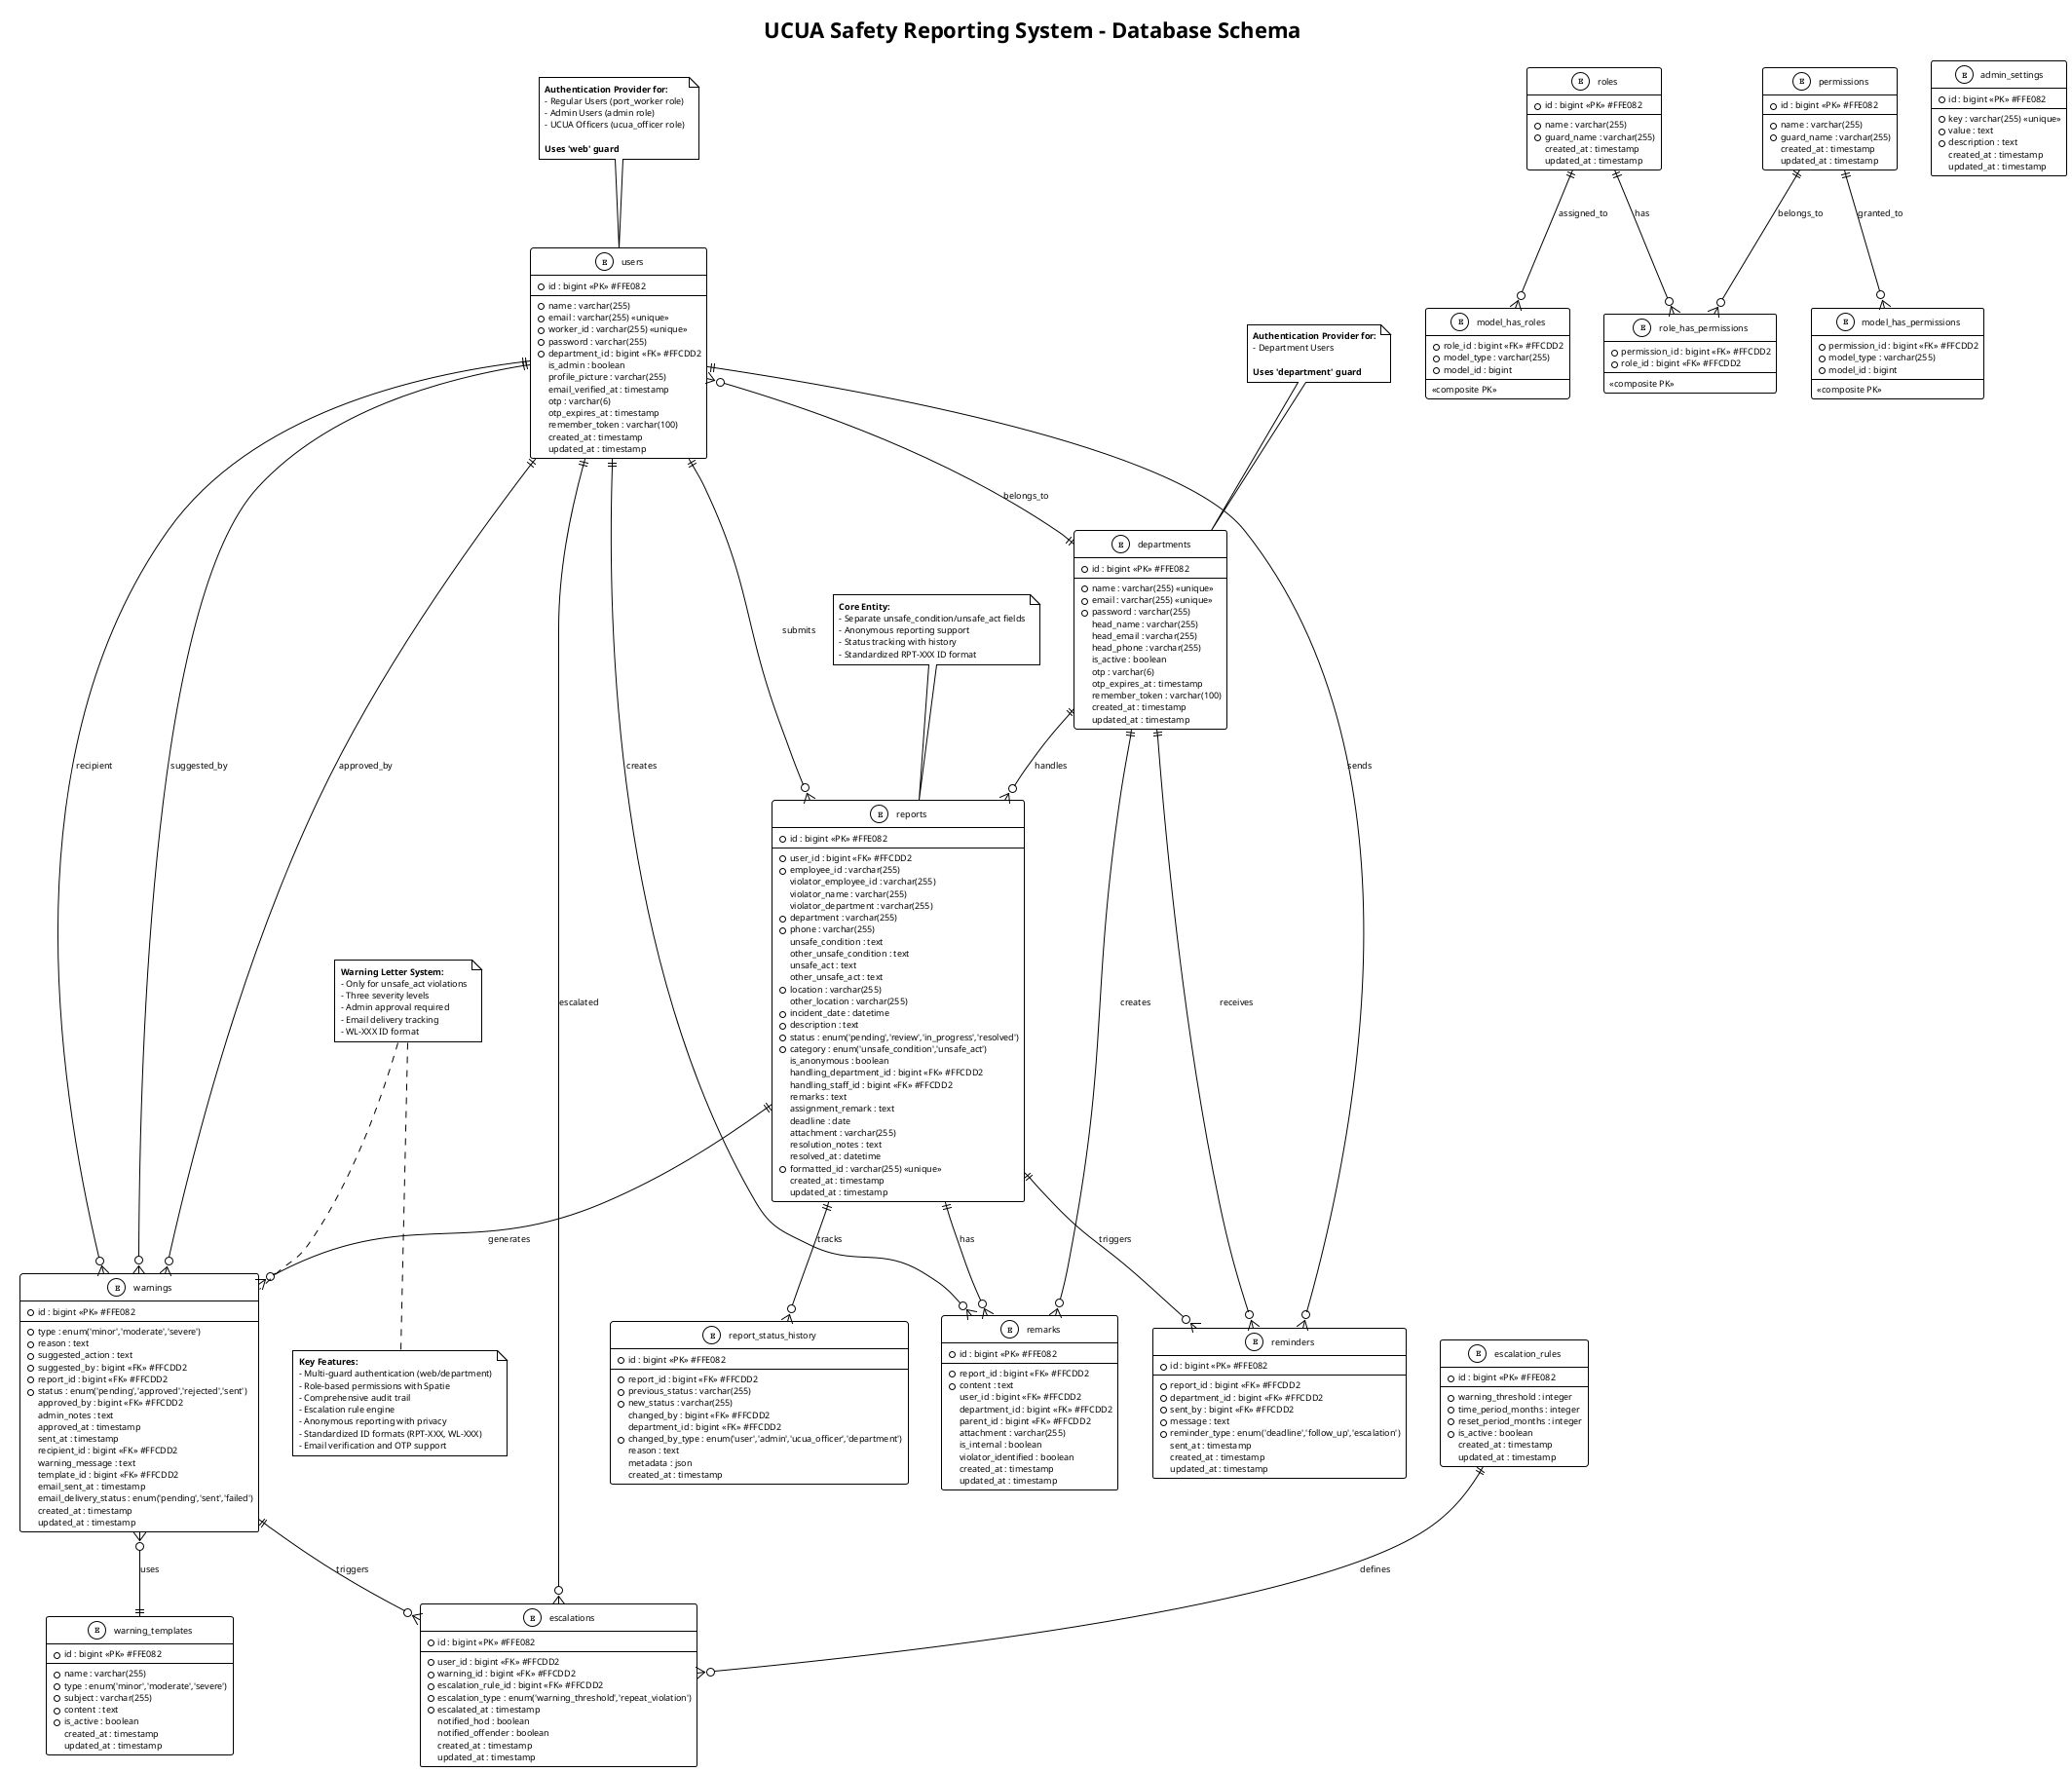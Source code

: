 @startuml Database Schema
!theme plain
skinparam backgroundColor #FFFFFF
skinparam defaultFontSize 9
skinparam defaultFontName Arial

title UCUA Safety Reporting System - Database Schema

!define PRIMARY_KEY #FFE082
!define FOREIGN_KEY #FFCDD2
!define REGULAR_FIELD #F5F5F5

entity "users" {
  * id : bigint <<PK>> PRIMARY_KEY
  --
  * name : varchar(255)
  * email : varchar(255) <<unique>>
  * worker_id : varchar(255) <<unique>>
  * password : varchar(255)
  * department_id : bigint <<FK>> FOREIGN_KEY
  is_admin : boolean
  profile_picture : varchar(255)
  email_verified_at : timestamp
  otp : varchar(6)
  otp_expires_at : timestamp
  remember_token : varchar(100)
  created_at : timestamp
  updated_at : timestamp
}

entity "departments" {
  * id : bigint <<PK>> PRIMARY_KEY
  --
  * name : varchar(255) <<unique>>
  * email : varchar(255) <<unique>>
  * password : varchar(255)
  head_name : varchar(255)
  head_email : varchar(255)
  head_phone : varchar(255)
  is_active : boolean
  otp : varchar(6)
  otp_expires_at : timestamp
  remember_token : varchar(100)
  created_at : timestamp
  updated_at : timestamp
}

entity "reports" {
  * id : bigint <<PK>> PRIMARY_KEY
  --
  * user_id : bigint <<FK>> FOREIGN_KEY
  * employee_id : varchar(255)
  violator_employee_id : varchar(255)
  violator_name : varchar(255)
  violator_department : varchar(255)
  * department : varchar(255)
  * phone : varchar(255)
  unsafe_condition : text
  other_unsafe_condition : text
  unsafe_act : text
  other_unsafe_act : text
  * location : varchar(255)
  other_location : varchar(255)
  * incident_date : datetime
  * description : text
  * status : enum('pending','review','in_progress','resolved')
  * category : enum('unsafe_condition','unsafe_act')
  is_anonymous : boolean
  handling_department_id : bigint <<FK>> FOREIGN_KEY
  handling_staff_id : bigint <<FK>> FOREIGN_KEY
  remarks : text
  assignment_remark : text
  deadline : date
  attachment : varchar(255)
  resolution_notes : text
  resolved_at : datetime
  * formatted_id : varchar(255) <<unique>>
  created_at : timestamp
  updated_at : timestamp
}

entity "warnings" {
  * id : bigint <<PK>> PRIMARY_KEY
  --
  * type : enum('minor','moderate','severe')
  * reason : text
  * suggested_action : text
  * suggested_by : bigint <<FK>> FOREIGN_KEY
  * report_id : bigint <<FK>> FOREIGN_KEY
  * status : enum('pending','approved','rejected','sent')
  approved_by : bigint <<FK>> FOREIGN_KEY
  admin_notes : text
  approved_at : timestamp
  sent_at : timestamp
  recipient_id : bigint <<FK>> FOREIGN_KEY
  warning_message : text
  template_id : bigint <<FK>> FOREIGN_KEY
  email_sent_at : timestamp
  email_delivery_status : enum('pending','sent','failed')
  created_at : timestamp
  updated_at : timestamp
}

entity "remarks" {
  * id : bigint <<PK>> PRIMARY_KEY
  --
  * report_id : bigint <<FK>> FOREIGN_KEY
  * content : text
  user_id : bigint <<FK>> FOREIGN_KEY
  department_id : bigint <<FK>> FOREIGN_KEY
  parent_id : bigint <<FK>> FOREIGN_KEY
  attachment : varchar(255)
  is_internal : boolean
  violator_identified : boolean
  created_at : timestamp
  updated_at : timestamp
}

entity "reminders" {
  * id : bigint <<PK>> PRIMARY_KEY
  --
  * report_id : bigint <<FK>> FOREIGN_KEY
  * department_id : bigint <<FK>> FOREIGN_KEY
  * sent_by : bigint <<FK>> FOREIGN_KEY
  * message : text
  * reminder_type : enum('deadline','follow_up','escalation')
  sent_at : timestamp
  created_at : timestamp
  updated_at : timestamp
}

entity "roles" {
  * id : bigint <<PK>> PRIMARY_KEY
  --
  * name : varchar(255)
  * guard_name : varchar(255)
  created_at : timestamp
  updated_at : timestamp
}

entity "permissions" {
  * id : bigint <<PK>> PRIMARY_KEY
  --
  * name : varchar(255)
  * guard_name : varchar(255)
  created_at : timestamp
  updated_at : timestamp
}

entity "model_has_roles" {
  * role_id : bigint <<FK>> FOREIGN_KEY
  * model_type : varchar(255)
  * model_id : bigint
  --
  <<composite PK>>
}

entity "model_has_permissions" {
  * permission_id : bigint <<FK>> FOREIGN_KEY
  * model_type : varchar(255)
  * model_id : bigint
  --
  <<composite PK>>
}

entity "role_has_permissions" {
  * permission_id : bigint <<FK>> FOREIGN_KEY
  * role_id : bigint <<FK>> FOREIGN_KEY
  --
  <<composite PK>>
}

entity "report_status_history" {
  * id : bigint <<PK>> PRIMARY_KEY
  --
  * report_id : bigint <<FK>> FOREIGN_KEY
  * previous_status : varchar(255)
  * new_status : varchar(255)
  changed_by : bigint <<FK>> FOREIGN_KEY
  department_id : bigint <<FK>> FOREIGN_KEY
  * changed_by_type : enum('user','admin','ucua_officer','department')
  reason : text
  metadata : json
  created_at : timestamp
}

entity "escalation_rules" {
  * id : bigint <<PK>> PRIMARY_KEY
  --
  * warning_threshold : integer
  * time_period_months : integer
  * reset_period_months : integer
  * is_active : boolean
  created_at : timestamp
  updated_at : timestamp
}

entity "escalations" {
  * id : bigint <<PK>> PRIMARY_KEY
  --
  * user_id : bigint <<FK>> FOREIGN_KEY
  * warning_id : bigint <<FK>> FOREIGN_KEY
  * escalation_rule_id : bigint <<FK>> FOREIGN_KEY
  * escalation_type : enum('warning_threshold','repeat_violation')
  * escalated_at : timestamp
  notified_hod : boolean
  notified_offender : boolean
  created_at : timestamp
  updated_at : timestamp
}

entity "warning_templates" {
  * id : bigint <<PK>> PRIMARY_KEY
  --
  * name : varchar(255)
  * type : enum('minor','moderate','severe')
  * subject : varchar(255)
  * content : text
  * is_active : boolean
  created_at : timestamp
  updated_at : timestamp
}

entity "admin_settings" {
  * id : bigint <<PK>> PRIMARY_KEY
  --
  * key : varchar(255) <<unique>>
  * value : text
  * description : text
  created_at : timestamp
  updated_at : timestamp
}

' Relationships
users ||--o{ reports : "submits"
users ||--o{ warnings : "suggested_by"
users ||--o{ warnings : "approved_by"
users ||--o{ warnings : "recipient"
users ||--o{ remarks : "creates"
users ||--o{ reminders : "sends"
users ||--o{ escalations : "escalated"
users }o--|| departments : "belongs_to"

departments ||--o{ reports : "handles"
departments ||--o{ remarks : "creates"
departments ||--o{ reminders : "receives"

reports ||--o{ warnings : "generates"
reports ||--o{ remarks : "has"
reports ||--o{ reminders : "triggers"
reports ||--o{ report_status_history : "tracks"

warnings ||--o{ escalations : "triggers"
warnings }o--|| warning_templates : "uses"

roles ||--o{ model_has_roles : "assigned_to"
permissions ||--o{ model_has_permissions : "granted_to"
roles ||--o{ role_has_permissions : "has"
permissions ||--o{ role_has_permissions : "belongs_to"

escalation_rules ||--o{ escalations : "defines"

note top of users
  **Authentication Provider for:**
  - Regular Users (port_worker role)
  - Admin Users (admin role)
  - UCUA Officers (ucua_officer role)
  
  **Uses 'web' guard**
end note

note top of departments
  **Authentication Provider for:**
  - Department Users
  
  **Uses 'department' guard**
end note

note top of reports
  **Core Entity:**
  - Separate unsafe_condition/unsafe_act fields
  - Anonymous reporting support
  - Status tracking with history
  - Standardized RPT-XXX ID format
end note

note top of warnings
  **Warning Letter System:**
  - Only for unsafe_act violations
  - Three severity levels
  - Admin approval required
  - Email delivery tracking
  - WL-XXX ID format
end note

note bottom
  **Key Features:**
  - Multi-guard authentication (web/department)
  - Role-based permissions with Spatie
  - Comprehensive audit trail
  - Escalation rule engine
  - Anonymous reporting with privacy
  - Standardized ID formats (RPT-XXX, WL-XXX)
  - Email verification and OTP support
end note

@enduml
